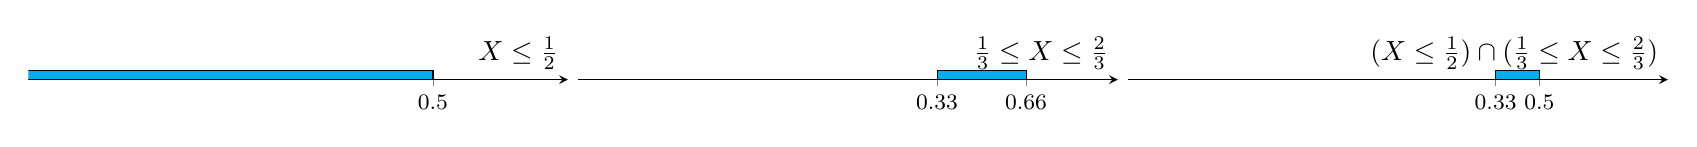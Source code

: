 
\begin{tikzpicture}
\begin{axis}[%
compat=newest, %footnotesize
tick label style={font=\footnotesize},
label style={font=\small},
legend style={font=\small},
axis x line = center,
axis y line = center,
every axis/.style={pin distance=1ex},
trim axis left,
axis x line=center,
axis y line=none,
xmin=-1,xmax=1,
ymin=0, ymax= 1,
xtick={0.5},
xlabel= $X \leq \frac{1}{2}$
]
\addplot[fill=cyan,domain=-10:0.5] {0.02}\closedcycle;
\end{axis}
\end{tikzpicture}
\hfill
\begin{tikzpicture}
\begin{axis}[compat=newest, %footnotesize
tick label style={font=\footnotesize},
label style={font=\small},
legend style={font=\small},
axis x line = center,
axis y line = center,
every axis/.style={pin distance=1ex},
trim axis left,
axis x line=center,
axis y line=none,
xmin=-1,xmax=1,
ymin=0, ymax= 1,
xtick={0.33,0.66},
xlabel= $\frac{1}{3} \leq X \leq \frac{2}{3}$
]
\addplot[fill=cyan,domain=0.33:0.66] {0.02}\closedcycle;
\end{axis}
\end{tikzpicture}
\hfill
\begin{tikzpicture}
\begin{axis}[compat=newest, %footnotesize
tick label style={font=\footnotesize},
label style={font=\small},
legend style={font=\small},
axis x line = center,
axis y line = center,
every axis/.style={pin distance=1ex},
trim axis left,
axis x line=center,
axis y line=none,
xmin=-1.1,xmax=1,
ymin=0, ymax= 1,
xtick={0.33,0.5},
xlabel=  $ (X \leq \frac{1}{2} )\cap (\frac{1}{3} \leq X \leq \frac{2}{3})$
]
\addplot[fill=cyan,domain=0.33:0.5] {0.02}\closedcycle;
\end{axis}
\end{tikzpicture}
